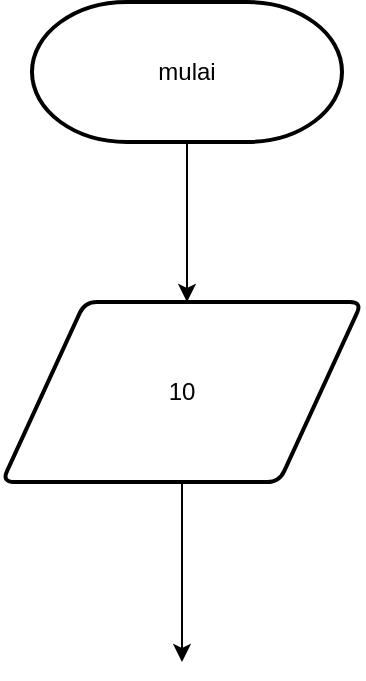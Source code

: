 <mxfile version="22.0.4" type="github">
  <diagram name="Page-1" id="MOFV3vKOLyDGz6TQ_8hC">
    <mxGraphModel dx="1114" dy="602" grid="1" gridSize="10" guides="1" tooltips="1" connect="1" arrows="1" fold="1" page="1" pageScale="1" pageWidth="850" pageHeight="1100" math="0" shadow="0">
      <root>
        <mxCell id="0" />
        <mxCell id="1" parent="0" />
        <mxCell id="Y4L-XODa4uhL3pDYIsGw-3" style="edgeStyle=orthogonalEdgeStyle;rounded=0;orthogonalLoop=1;jettySize=auto;html=1;" parent="1" source="Y4L-XODa4uhL3pDYIsGw-2" edge="1">
          <mxGeometry relative="1" as="geometry">
            <mxPoint x="452.5" y="290" as="targetPoint" />
          </mxGeometry>
        </mxCell>
        <mxCell id="Y4L-XODa4uhL3pDYIsGw-2" value="mulai" style="strokeWidth=2;html=1;shape=mxgraph.flowchart.terminator;whiteSpace=wrap;" parent="1" vertex="1">
          <mxGeometry x="375" y="140" width="155" height="70" as="geometry" />
        </mxCell>
        <mxCell id="Y4L-XODa4uhL3pDYIsGw-6" style="edgeStyle=orthogonalEdgeStyle;rounded=0;orthogonalLoop=1;jettySize=auto;html=1;exitX=0.5;exitY=1;exitDx=0;exitDy=0;" parent="1" source="Y4L-XODa4uhL3pDYIsGw-4" edge="1">
          <mxGeometry relative="1" as="geometry">
            <mxPoint x="450" y="470" as="targetPoint" />
          </mxGeometry>
        </mxCell>
        <mxCell id="Y4L-XODa4uhL3pDYIsGw-4" value="10" style="shape=parallelogram;html=1;strokeWidth=2;perimeter=parallelogramPerimeter;whiteSpace=wrap;rounded=1;arcSize=12;size=0.23;" parent="1" vertex="1">
          <mxGeometry x="360" y="290" width="180" height="90" as="geometry" />
        </mxCell>
      </root>
    </mxGraphModel>
  </diagram>
</mxfile>
